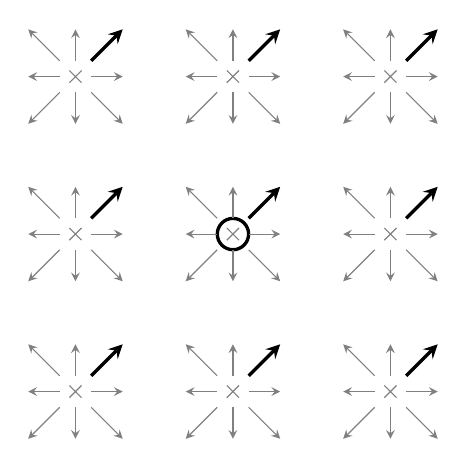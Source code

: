 \begin{tikzpicture}[
	scale=2.0,
	coarse/.style={circle,draw=black,very thick,inner sep=4},
	fine/.style={cross out,draw=gray,inner sep=2},
	usedArrow/.style={very thick,->,>=stealth},
	availableArrow/.style={draw=gray,->,>=stealth}
]

\node[fine] at (0,0){ };
\node[fine] at (1,0){ };
\node[fine] at (2,0){ };

\node[fine] at (0,1){ };
\node[fine] at (1,1){ };
\node[coarse] at (1,1){ };
\node[fine] at (2,1){ };

\node[fine] at (0,2){ };
\node[fine] at (1,2){ };
\node[fine] at (2,2){ };

\foreach \x in {0,...,2}
	\foreach \y in {0,...,2} {
		\draw[availableArrow] (\x+0.1,\y) -- (\x+0.3,\y){ };
		\draw[availableArrow] (\x+0.1,\y-0.1) -- (\x+0.3,\y-0.3){ };
		\draw[availableArrow] (\x,\y-0.1) -- (\x,\y-0.3){ };
		\draw[availableArrow] (\x-0.1,\y-0.1) -- (\x-0.3,\y-0.3){ };
		\draw[availableArrow] (\x-0.1,\y) -- (\x-0.3,\y){ };
		\draw[availableArrow] (\x-0.1,\y+0.1) -- (\x-0.3,\y+0.3){ };
		\draw[availableArrow] (\x,\y+0.1) -- (\x,\y+0.3){ };
	};

\draw[usedArrow] (2.1,2.1) -- (2.3,2.3){ };
\draw[usedArrow] (2.1,1.1) -- (2.3,1.3){ };
\draw[usedArrow] (2.1,0.1) -- (2.3,0.3){ };

\draw[usedArrow] (1.1,2.1) -- (1.3,2.3){ };
\draw[usedArrow] (1.1,1.1) -- (1.3,1.3){ };
\draw[usedArrow] (1.1,0.1) -- (1.3,0.3){ };

\draw[usedArrow] (0.1,2.1) -- (0.3,2.3){ };
\draw[usedArrow] (0.1,1.1) -- (0.3,1.3){ };
\draw[usedArrow] (0.1,0.1) -- (0.3,0.3){ };

\end{tikzpicture}
